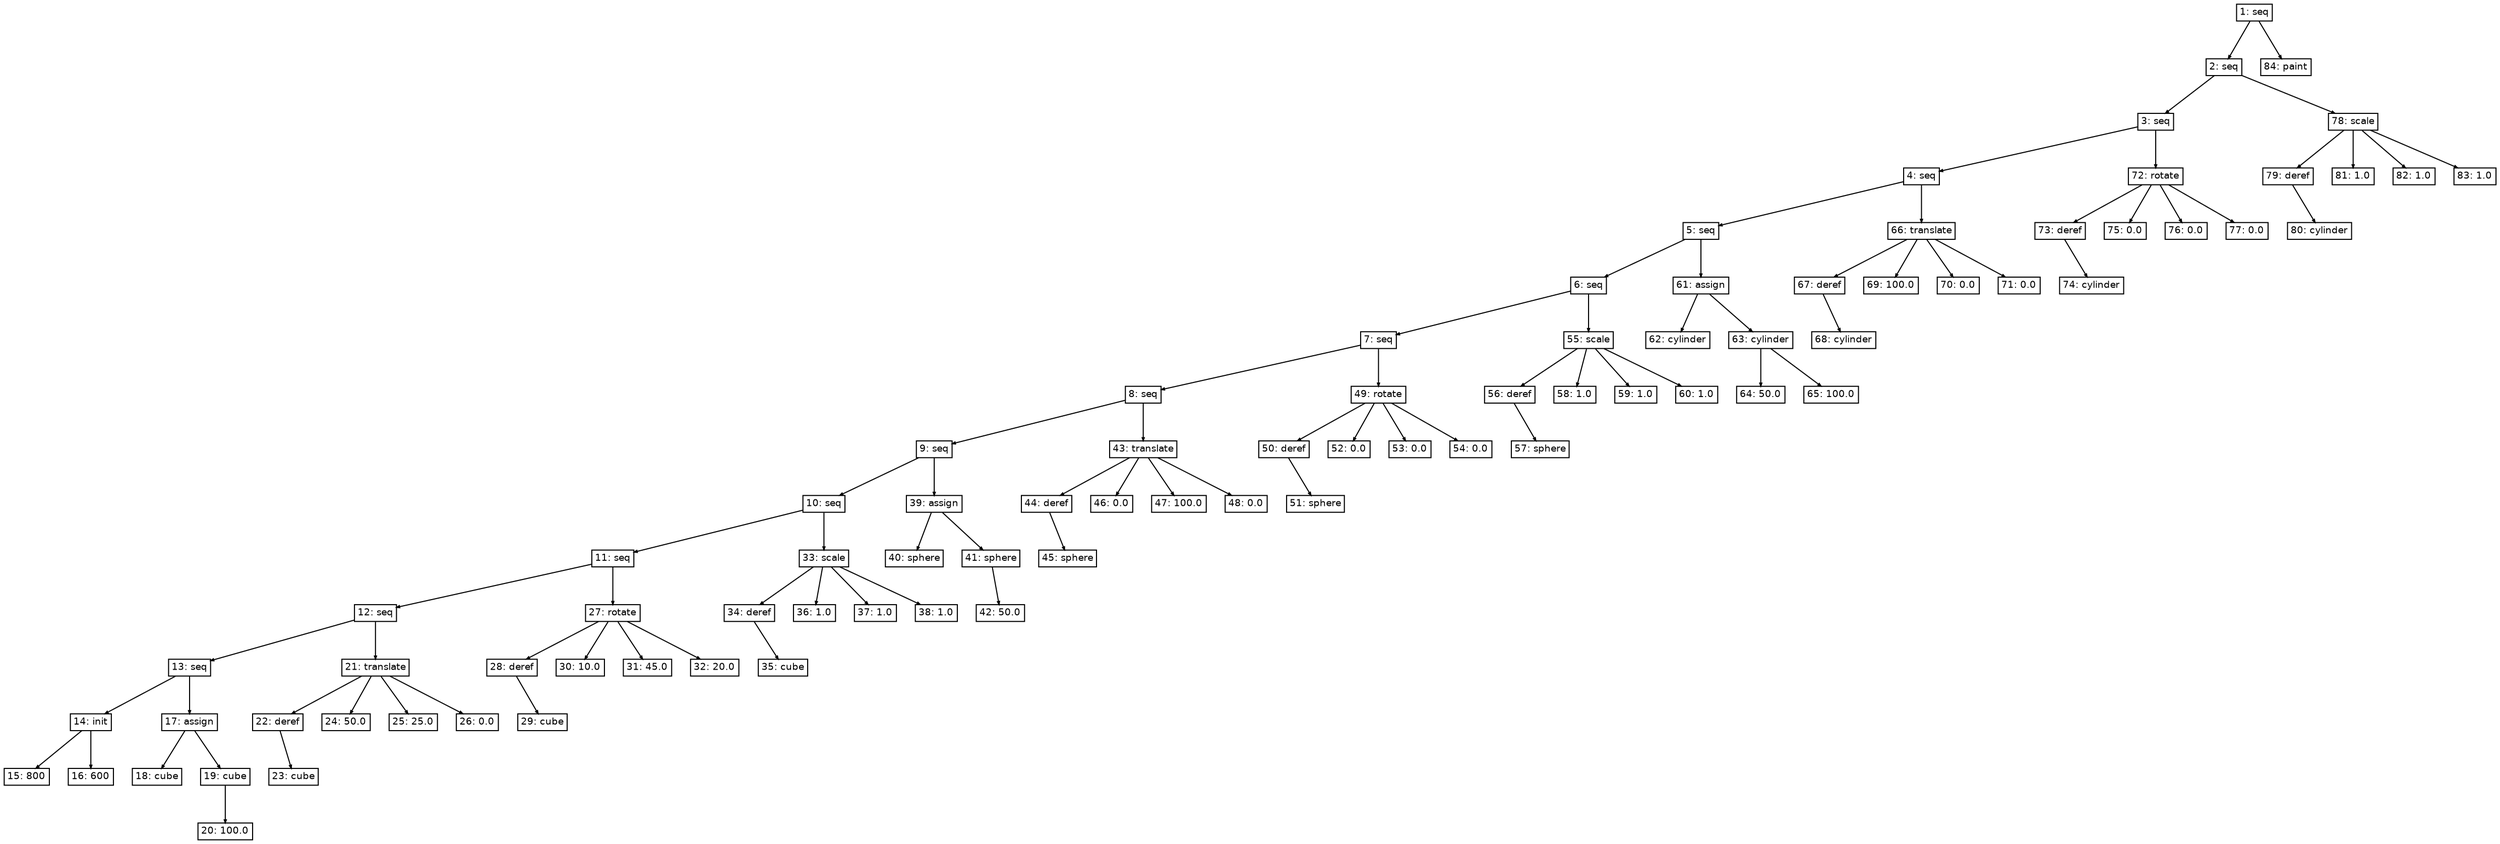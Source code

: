 digraph "RDT" {
node[fontname=Helvetica fontsize=9 shape=box height = 0 width = 0 margin= 0.04]
graph[ordering=out]
edge[arrowsize = 0.3]

"1"  [label="1: seq"]
"1"->"2"
"2"  [label="2: seq"]
"2"->"3"
"3"  [label="3: seq"]
"3"->"4"
"4"  [label="4: seq"]
"4"->"5"
"5"  [label="5: seq"]
"5"->"6"
"6"  [label="6: seq"]
"6"->"7"
"7"  [label="7: seq"]
"7"->"8"
"8"  [label="8: seq"]
"8"->"9"
"9"  [label="9: seq"]
"9"->"10"
"10"  [label="10: seq"]
"10"->"11"
"11"  [label="11: seq"]
"11"->"12"
"12"  [label="12: seq"]
"12"->"13"
"13"  [label="13: seq"]
"13"->"14"
"14"  [label="14: init"]
"14"->"15"
"15"  [label="15: 800"]
"14"->"16"
"16"  [label="16: 600"]
"13"->"17"
"17"  [label="17: assign"]
"17"->"18"
"18"  [label="18: cube"]
"17"->"19"
"19"  [label="19: cube"]
"19"->"20"
"20"  [label="20: 100.0"]
"12"->"21"
"21"  [label="21: translate"]
"21"->"22"
"22"  [label="22: deref"]
"22"->"23"
"23"  [label="23: cube"]
"21"->"24"
"24"  [label="24: 50.0"]
"21"->"25"
"25"  [label="25: 25.0"]
"21"->"26"
"26"  [label="26: 0.0"]
"11"->"27"
"27"  [label="27: rotate"]
"27"->"28"
"28"  [label="28: deref"]
"28"->"29"
"29"  [label="29: cube"]
"27"->"30"
"30"  [label="30: 10.0"]
"27"->"31"
"31"  [label="31: 45.0"]
"27"->"32"
"32"  [label="32: 20.0"]
"10"->"33"
"33"  [label="33: scale"]
"33"->"34"
"34"  [label="34: deref"]
"34"->"35"
"35"  [label="35: cube"]
"33"->"36"
"36"  [label="36: 1.0"]
"33"->"37"
"37"  [label="37: 1.0"]
"33"->"38"
"38"  [label="38: 1.0"]
"9"->"39"
"39"  [label="39: assign"]
"39"->"40"
"40"  [label="40: sphere"]
"39"->"41"
"41"  [label="41: sphere"]
"41"->"42"
"42"  [label="42: 50.0"]
"8"->"43"
"43"  [label="43: translate"]
"43"->"44"
"44"  [label="44: deref"]
"44"->"45"
"45"  [label="45: sphere"]
"43"->"46"
"46"  [label="46: 0.0"]
"43"->"47"
"47"  [label="47: 100.0"]
"43"->"48"
"48"  [label="48: 0.0"]
"7"->"49"
"49"  [label="49: rotate"]
"49"->"50"
"50"  [label="50: deref"]
"50"->"51"
"51"  [label="51: sphere"]
"49"->"52"
"52"  [label="52: 0.0"]
"49"->"53"
"53"  [label="53: 0.0"]
"49"->"54"
"54"  [label="54: 0.0"]
"6"->"55"
"55"  [label="55: scale"]
"55"->"56"
"56"  [label="56: deref"]
"56"->"57"
"57"  [label="57: sphere"]
"55"->"58"
"58"  [label="58: 1.0"]
"55"->"59"
"59"  [label="59: 1.0"]
"55"->"60"
"60"  [label="60: 1.0"]
"5"->"61"
"61"  [label="61: assign"]
"61"->"62"
"62"  [label="62: cylinder"]
"61"->"63"
"63"  [label="63: cylinder"]
"63"->"64"
"64"  [label="64: 50.0"]
"63"->"65"
"65"  [label="65: 100.0"]
"4"->"66"
"66"  [label="66: translate"]
"66"->"67"
"67"  [label="67: deref"]
"67"->"68"
"68"  [label="68: cylinder"]
"66"->"69"
"69"  [label="69: 100.0"]
"66"->"70"
"70"  [label="70: 0.0"]
"66"->"71"
"71"  [label="71: 0.0"]
"3"->"72"
"72"  [label="72: rotate"]
"72"->"73"
"73"  [label="73: deref"]
"73"->"74"
"74"  [label="74: cylinder"]
"72"->"75"
"75"  [label="75: 0.0"]
"72"->"76"
"76"  [label="76: 0.0"]
"72"->"77"
"77"  [label="77: 0.0"]
"2"->"78"
"78"  [label="78: scale"]
"78"->"79"
"79"  [label="79: deref"]
"79"->"80"
"80"  [label="80: cylinder"]
"78"->"81"
"81"  [label="81: 1.0"]
"78"->"82"
"82"  [label="82: 1.0"]
"78"->"83"
"83"  [label="83: 1.0"]
"1"->"84"
"84"  [label="84: paint"]
}